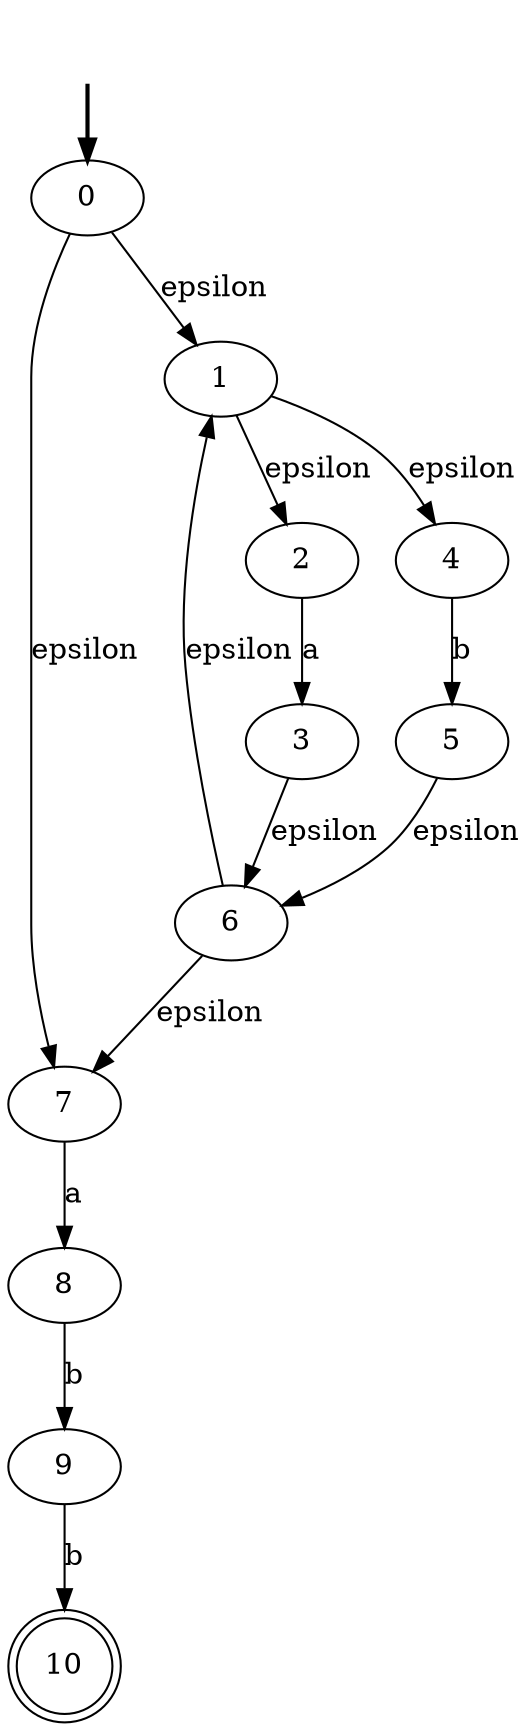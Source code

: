 digraph {
	fake0 [style=invisible]
	2
	6
	4
	9
	10 [shape=doublecircle]
	3
	0 [root=true]
	8
	7
	1
	5
	fake0 -> 0 [style=bold]
	0 -> 1 [label=epsilon]
	0 -> 7 [label=epsilon]
	6 -> 1 [label=epsilon]
	6 -> 7 [label=epsilon]
	1 -> 2 [label=epsilon]
	1 -> 4 [label=epsilon]
	2 -> 3 [label=a]
	4 -> 5 [label=b]
	3 -> 6 [label=epsilon]
	5 -> 6 [label=epsilon]
	7 -> 8 [label=a]
	8 -> 9 [label=b]
	9 -> 10 [label=b]
}
